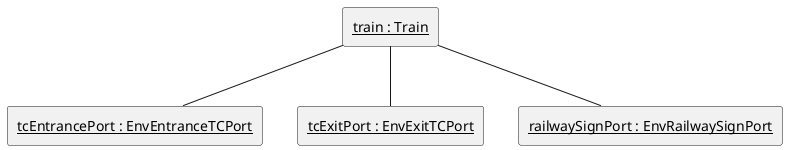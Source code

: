 

@startuml
	rectangle "<u>train : Train</u>" as LevelCrossingEnvironment_Environment_train
	rectangle "<u>tcEntrancePort : EnvEntranceTCPort</u>" as LevelCrossingEnvironment_Environment_tcEntrancePort
	rectangle "<u>tcExitPort : EnvExitTCPort</u>" as LevelCrossingEnvironment_Environment_tcExitPort
	rectangle "<u>railwaySignPort : EnvRailwaySignPort</u>" as LevelCrossingEnvironment_Environment_railwaySignPort
	LevelCrossingEnvironment_Environment_train -- LevelCrossingEnvironment_Environment_tcEntrancePort
	LevelCrossingEnvironment_Environment_train -- LevelCrossingEnvironment_Environment_tcExitPort
	LevelCrossingEnvironment_Environment_train -- LevelCrossingEnvironment_Environment_railwaySignPort
@enduml
